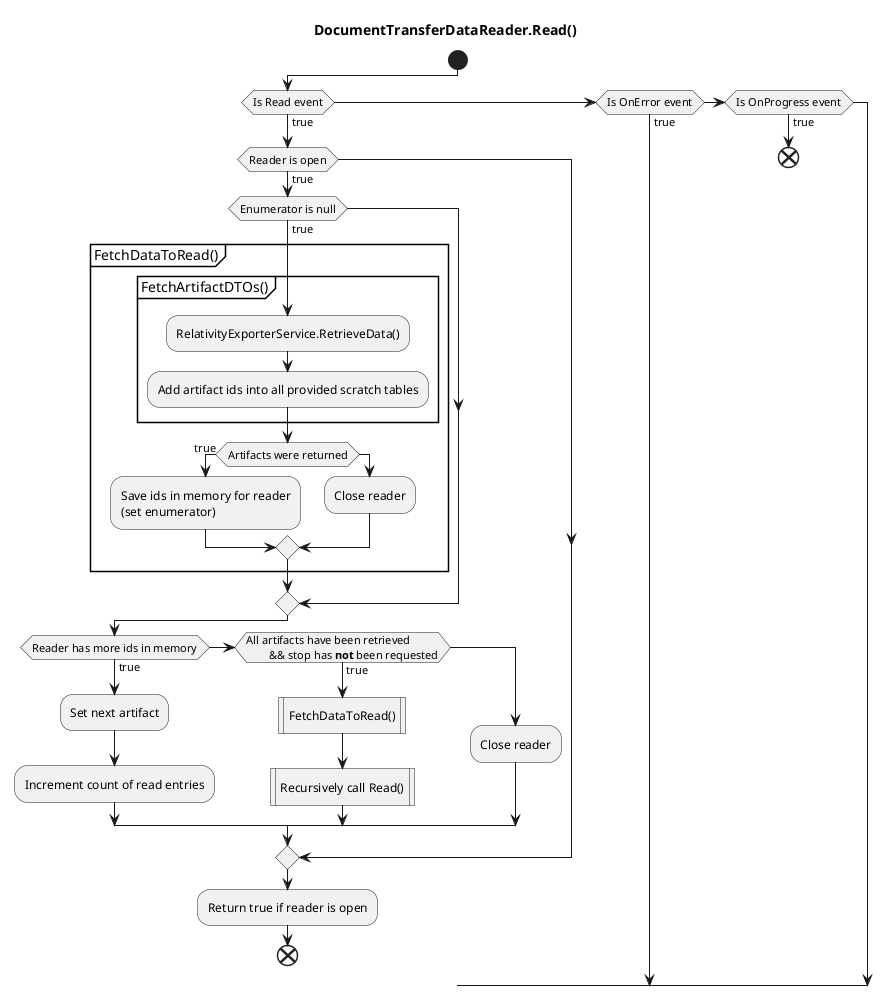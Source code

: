 @startuml

title DocumentTransferDataReader.Read()

start 

if (Is Read event) then (true)
    if (Reader is open) then (true)
        if (Enumerator is null) then (true)
            partition FetchDataToRead() {
                partition FetchArtifactDTOs() {
                    :RelativityExporterService.RetrieveData();
                    :Add artifact ids into all provided scratch tables;
                }
            
                if (Artifacts were returned) then (true)
                    :Save ids in memory for reader
                    (set enumerator);
                else
                    :Close reader;
                endif
            }
        endif
    
        if (Reader has more ids in memory) then (true)
            :Set next artifact;
            :Increment count of read entries;
        elseif (All artifacts have been retrieved 
        && stop has <b>not</b> been requested) then (true)
            :FetchDataToRead()|
            :Recursively call Read()|
        else
            :Close reader;
        endif
    endif

    :Return true if reader is open;
    
    end
elseif (Is OnError event) then (true)
elseif (Is OnProgress event) then (true)
end